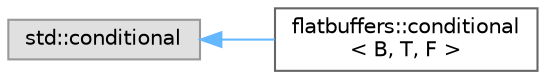 digraph "Graphical Class Hierarchy"
{
 // LATEX_PDF_SIZE
  bgcolor="transparent";
  edge [fontname=Helvetica,fontsize=10,labelfontname=Helvetica,labelfontsize=10];
  node [fontname=Helvetica,fontsize=10,shape=box,height=0.2,width=0.4];
  rankdir="LR";
  Node0 [id="Node000000",label="std::conditional",height=0.2,width=0.4,color="grey60", fillcolor="#E0E0E0", style="filled",tooltip=" "];
  Node0 -> Node1 [id="edge432_Node000000_Node000001",dir="back",color="steelblue1",style="solid",tooltip=" "];
  Node1 [id="Node000001",label="flatbuffers::conditional\l\< B, T, F \>",height=0.2,width=0.4,color="grey40", fillcolor="white", style="filled",URL="$structflatbuffers_1_1conditional.html",tooltip=" "];
}
